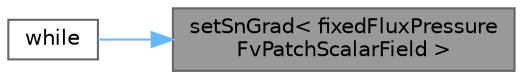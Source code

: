 digraph "setSnGrad&lt; fixedFluxPressureFvPatchScalarField &gt;"
{
 // LATEX_PDF_SIZE
  bgcolor="transparent";
  edge [fontname=Helvetica,fontsize=10,labelfontname=Helvetica,labelfontsize=10];
  node [fontname=Helvetica,fontsize=10,shape=box,height=0.2,width=0.4];
  rankdir="RL";
  Node1 [id="Node000001",label="setSnGrad\< fixedFluxPressure\lFvPatchScalarField \>",height=0.2,width=0.4,color="gray40", fillcolor="grey60", style="filled", fontcolor="black",tooltip=" "];
  Node1 -> Node2 [id="edge1_Node000001_Node000002",dir="back",color="steelblue1",style="solid",tooltip=" "];
  Node2 [id="Node000002",label="while",height=0.2,width=0.4,color="grey40", fillcolor="white", style="filled",URL="$multiphase_2reactingMultiphaseEulerFoam_2pU_2pEqn_8H.html#a0b9d5d8b1ecc0bf63b4c35f41598a500",tooltip=" "];
}
